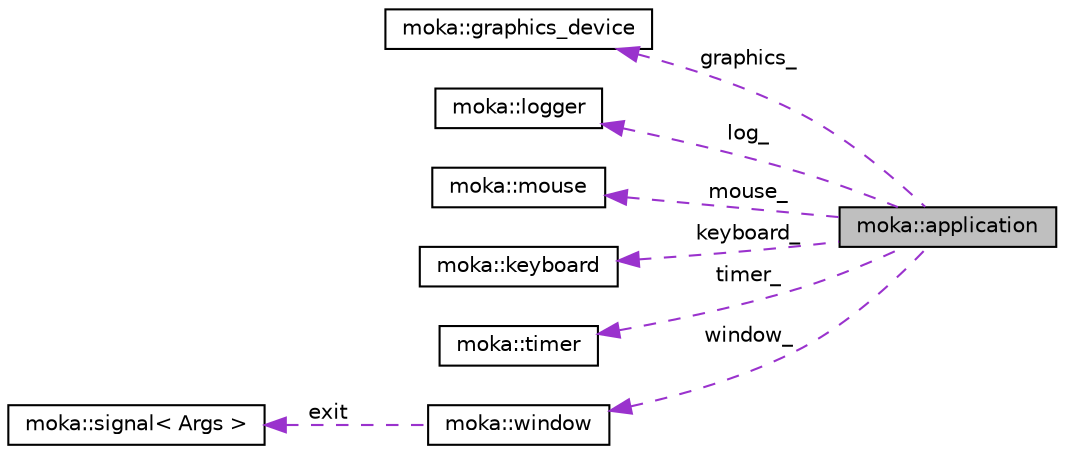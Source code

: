 digraph "moka::application"
{
 // LATEX_PDF_SIZE
  edge [fontname="Helvetica",fontsize="10",labelfontname="Helvetica",labelfontsize="10"];
  node [fontname="Helvetica",fontsize="10",shape=record];
  rankdir="LR";
  Node1 [label="moka::application",height=0.2,width=0.4,color="black", fillcolor="grey75", style="filled", fontcolor="black",tooltip="The basic skeleton of a moka application. Contains all windowing, input-handling + rendering logic...."];
  Node2 -> Node1 [dir="back",color="darkorchid3",fontsize="10",style="dashed",label=" graphics_" ,fontname="Helvetica"];
  Node2 [label="moka::graphics_device",height=0.2,width=0.4,color="black", fillcolor="white", style="filled",URL="$classmoka_1_1graphics__device.html",tooltip="Performs primitive-based rendering, creates resources, handles system-level variables,..."];
  Node3 -> Node1 [dir="back",color="darkorchid3",fontsize="10",style="dashed",label=" log_" ,fontname="Helvetica"];
  Node3 [label="moka::logger",height=0.2,width=0.4,color="black", fillcolor="white", style="filled",URL="$classmoka_1_1logger.html",tooltip="A logging class. A simple wrapper around a spdlog::logger object."];
  Node4 -> Node1 [dir="back",color="darkorchid3",fontsize="10",style="dashed",label=" mouse_" ,fontname="Helvetica"];
  Node4 [label="moka::mouse",height=0.2,width=0.4,color="black", fillcolor="white", style="filled",URL="$classmoka_1_1mouse.html",tooltip="The mouse object. Updated in the main event loop so that it contains an up-to-date snapshot of the mo..."];
  Node5 -> Node1 [dir="back",color="darkorchid3",fontsize="10",style="dashed",label=" keyboard_" ,fontname="Helvetica"];
  Node5 [label="moka::keyboard",height=0.2,width=0.4,color="black", fillcolor="white", style="filled",URL="$classmoka_1_1keyboard.html",tooltip="The keyboard object. Updated in the main event loop so that it contains an up-to-date snapshot of the..."];
  Node6 -> Node1 [dir="back",color="darkorchid3",fontsize="10",style="dashed",label=" timer_" ,fontname="Helvetica"];
  Node6 [label="moka::timer",height=0.2,width=0.4,color="black", fillcolor="white", style="filled",URL="$classmoka_1_1timer.html",tooltip="A stopwatch style timer. Defines high-level time functions so that you don't have to go to a lot of e..."];
  Node7 -> Node1 [dir="back",color="darkorchid3",fontsize="10",style="dashed",label=" window_" ,fontname="Helvetica"];
  Node7 [label="moka::window",height=0.2,width=0.4,color="black", fillcolor="white", style="filled",URL="$classmoka_1_1window.html",tooltip="Windowing class. Abstracts the native windowing API. Exposes a high-level interface to interact with ..."];
  Node8 -> Node7 [dir="back",color="darkorchid3",fontsize="10",style="dashed",label=" exit" ,fontname="Helvetica"];
  Node8 [label="moka::signal\< Args \>",height=0.2,width=0.4,color="black", fillcolor="white", style="filled",URL="$classmoka_1_1signal.html",tooltip="Basic signal class. Allows you to write observer patterns while avoiding boilerplate code."];
}
